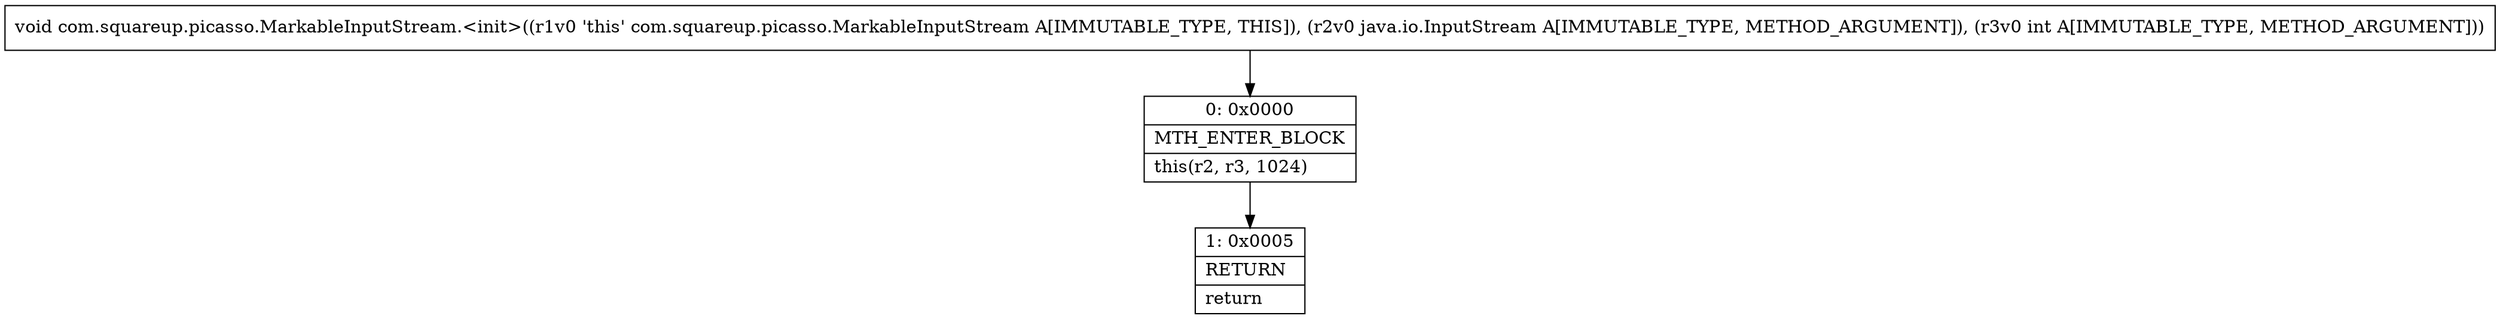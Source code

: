 digraph "CFG forcom.squareup.picasso.MarkableInputStream.\<init\>(Ljava\/io\/InputStream;I)V" {
Node_0 [shape=record,label="{0\:\ 0x0000|MTH_ENTER_BLOCK\l|this(r2, r3, 1024)\l}"];
Node_1 [shape=record,label="{1\:\ 0x0005|RETURN\l|return\l}"];
MethodNode[shape=record,label="{void com.squareup.picasso.MarkableInputStream.\<init\>((r1v0 'this' com.squareup.picasso.MarkableInputStream A[IMMUTABLE_TYPE, THIS]), (r2v0 java.io.InputStream A[IMMUTABLE_TYPE, METHOD_ARGUMENT]), (r3v0 int A[IMMUTABLE_TYPE, METHOD_ARGUMENT])) }"];
MethodNode -> Node_0;
Node_0 -> Node_1;
}

